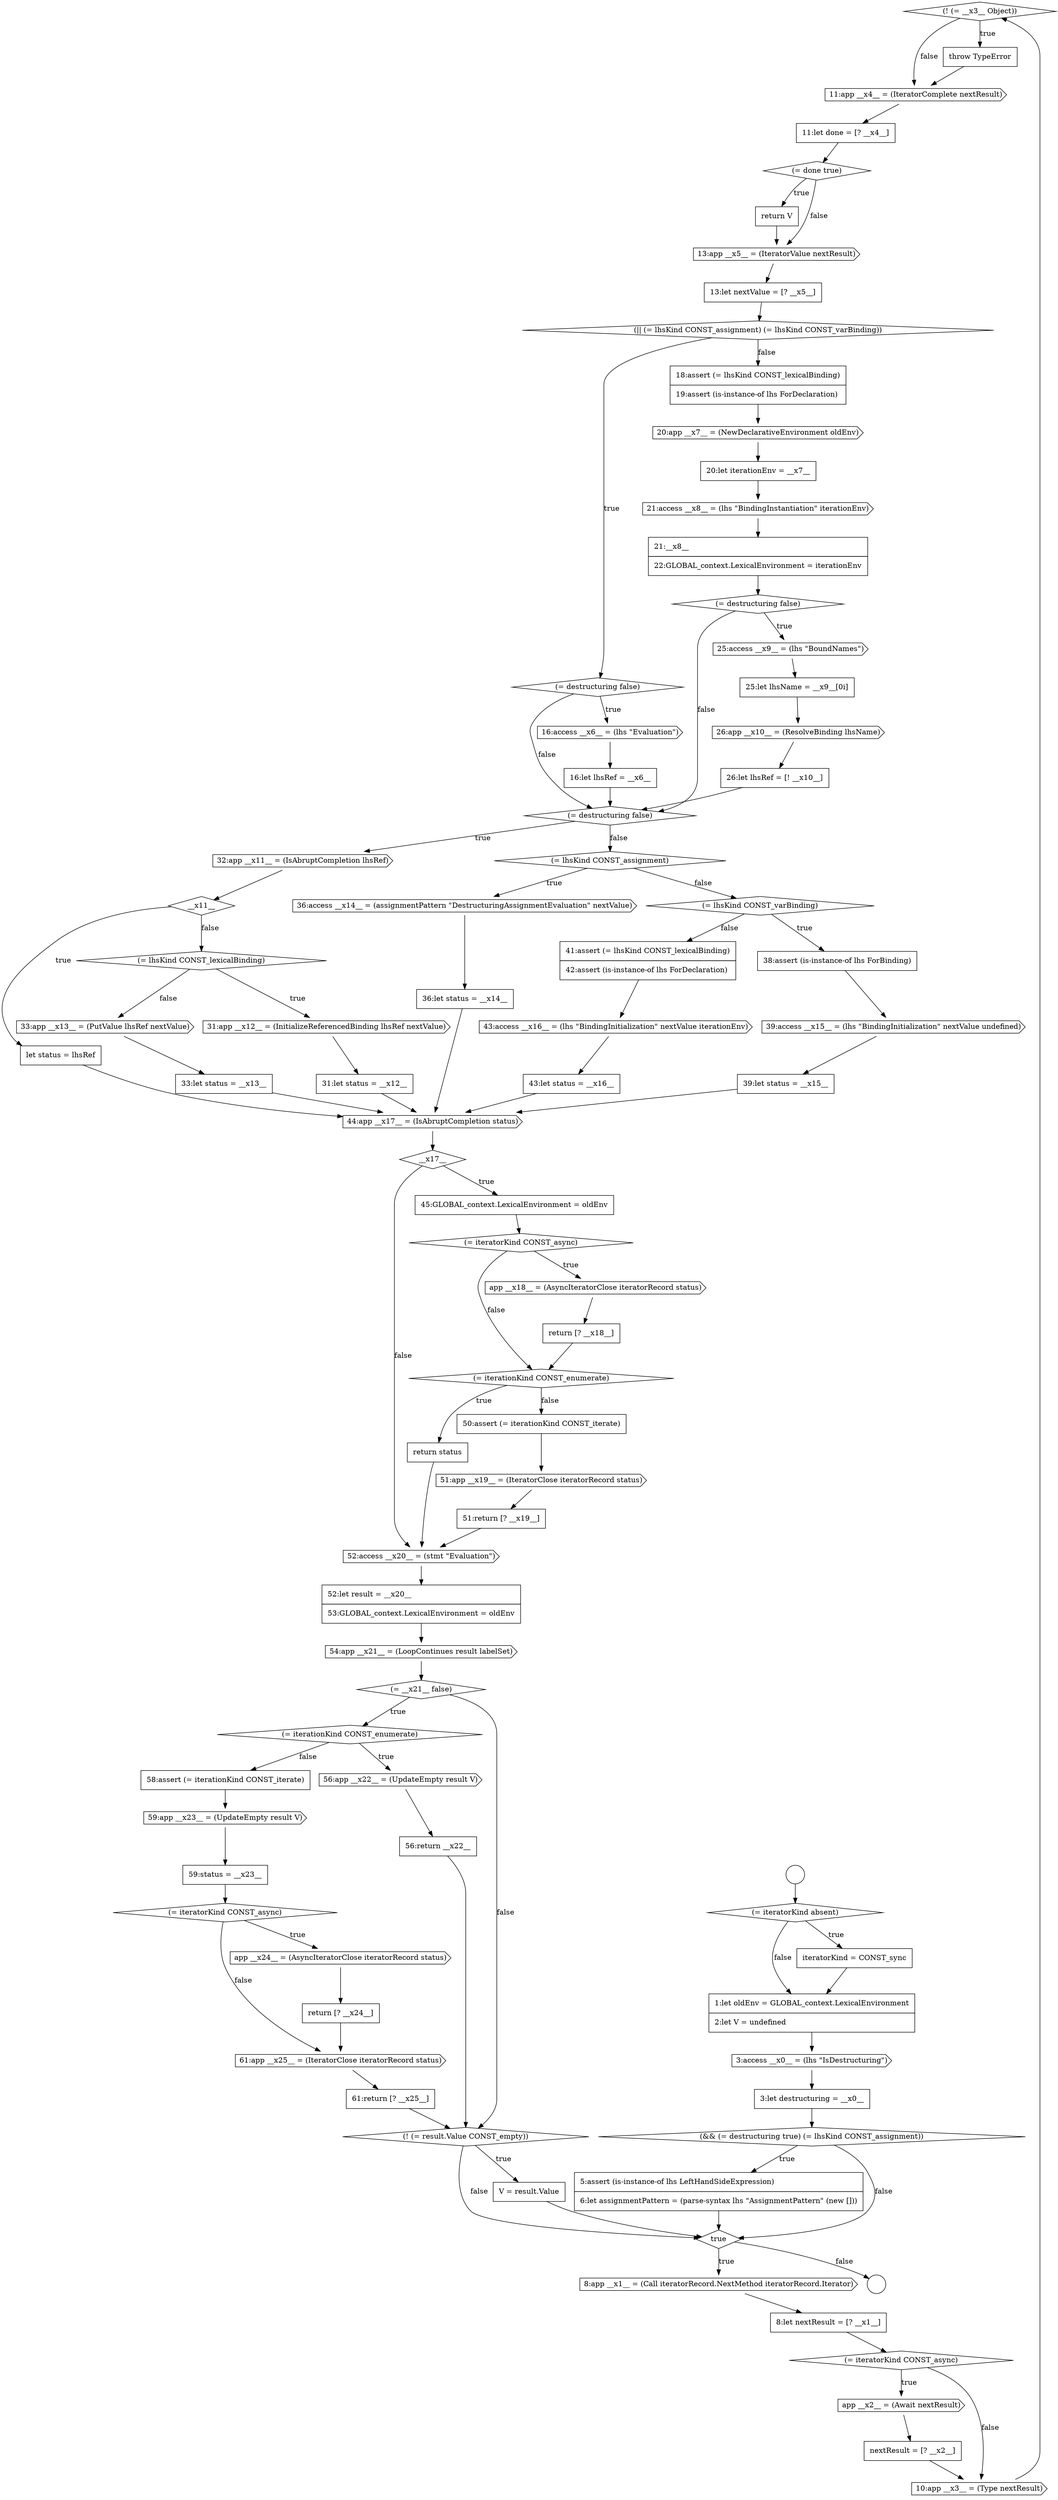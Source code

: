 digraph {
  node7761 [shape=diamond, label=<<font color="black">(! (= __x3__ Object))</font>> color="black" fillcolor="white" style=filled]
  node7805 [shape=diamond, label=<<font color="black">(= iteratorKind CONST_async)</font>> color="black" fillcolor="white" style=filled]
  node7766 [shape=none, margin=0, label=<<font color="black">
    <table border="0" cellborder="1" cellspacing="0" cellpadding="10">
      <tr><td align="left">return V</td></tr>
    </table>
  </font>> color="black" fillcolor="white" style=filled]
  node7798 [shape=none, margin=0, label=<<font color="black">
    <table border="0" cellborder="1" cellspacing="0" cellpadding="10">
      <tr><td align="left">39:let status = __x15__</td></tr>
    </table>
  </font>> color="black" fillcolor="white" style=filled]
  node7781 [shape=cds, label=<<font color="black">26:app __x10__ = (ResolveBinding lhsName)</font>> color="black" fillcolor="white" style=filled]
  node7813 [shape=cds, label=<<font color="black">52:access __x20__ = (stmt &quot;Evaluation&quot;)</font>> color="black" fillcolor="white" style=filled]
  node7793 [shape=cds, label=<<font color="black">36:access __x14__ = (assignmentPattern &quot;DestructuringAssignmentEvaluation&quot; nextValue)</font>> color="black" fillcolor="white" style=filled]
  node7824 [shape=cds, label=<<font color="black">app __x24__ = (AsyncIteratorClose iteratorRecord status)</font>> color="black" fillcolor="white" style=filled]
  node7748 [shape=none, margin=0, label=<<font color="black">
    <table border="0" cellborder="1" cellspacing="0" cellpadding="10">
      <tr><td align="left">iteratorKind = CONST_sync</td></tr>
    </table>
  </font>> color="black" fillcolor="white" style=filled]
  node7790 [shape=cds, label=<<font color="black">33:app __x13__ = (PutValue lhsRef nextValue)</font>> color="black" fillcolor="white" style=filled]
  node7825 [shape=none, margin=0, label=<<font color="black">
    <table border="0" cellborder="1" cellspacing="0" cellpadding="10">
      <tr><td align="left">return [? __x24__]</td></tr>
    </table>
  </font>> color="black" fillcolor="white" style=filled]
  node7822 [shape=none, margin=0, label=<<font color="black">
    <table border="0" cellborder="1" cellspacing="0" cellpadding="10">
      <tr><td align="left">59:status = __x23__</td></tr>
    </table>
  </font>> color="black" fillcolor="white" style=filled]
  node7771 [shape=cds, label=<<font color="black">16:access __x6__ = (lhs &quot;Evaluation&quot;)</font>> color="black" fillcolor="white" style=filled]
  node7754 [shape=diamond, label=<<font color="black">true</font>> color="black" fillcolor="white" style=filled]
  node7803 [shape=diamond, label=<<font color="black">__x17__</font>> color="black" fillcolor="white" style=filled]
  node7818 [shape=cds, label=<<font color="black">56:app __x22__ = (UpdateEmpty result V)</font>> color="black" fillcolor="white" style=filled]
  node7775 [shape=none, margin=0, label=<<font color="black">
    <table border="0" cellborder="1" cellspacing="0" cellpadding="10">
      <tr><td align="left">20:let iterationEnv = __x7__</td></tr>
    </table>
  </font>> color="black" fillcolor="white" style=filled]
  node7792 [shape=diamond, label=<<font color="black">(= lhsKind CONST_assignment)</font>> color="black" fillcolor="white" style=filled]
  node7786 [shape=none, margin=0, label=<<font color="black">
    <table border="0" cellborder="1" cellspacing="0" cellpadding="10">
      <tr><td align="left">let status = lhsRef</td></tr>
    </table>
  </font>> color="black" fillcolor="white" style=filled]
  node7807 [shape=none, margin=0, label=<<font color="black">
    <table border="0" cellborder="1" cellspacing="0" cellpadding="10">
      <tr><td align="left">return [? __x18__]</td></tr>
    </table>
  </font>> color="black" fillcolor="white" style=filled]
  node7760 [shape=cds, label=<<font color="black">10:app __x3__ = (Type nextResult)</font>> color="black" fillcolor="white" style=filled]
  node7758 [shape=cds, label=<<font color="black">app __x2__ = (Await nextResult)</font>> color="black" fillcolor="white" style=filled]
  node7782 [shape=none, margin=0, label=<<font color="black">
    <table border="0" cellborder="1" cellspacing="0" cellpadding="10">
      <tr><td align="left">26:let lhsRef = [! __x10__]</td></tr>
    </table>
  </font>> color="black" fillcolor="white" style=filled]
  node7745 [shape=circle label=" " color="black" fillcolor="white" style=filled]
  node7814 [shape=none, margin=0, label=<<font color="black">
    <table border="0" cellborder="1" cellspacing="0" cellpadding="10">
      <tr><td align="left">52:let result = __x20__</td></tr>
      <tr><td align="left">53:GLOBAL_context.LexicalEnvironment = oldEnv</td></tr>
    </table>
  </font>> color="black" fillcolor="white" style=filled]
  node7827 [shape=none, margin=0, label=<<font color="black">
    <table border="0" cellborder="1" cellspacing="0" cellpadding="10">
      <tr><td align="left">61:return [? __x25__]</td></tr>
    </table>
  </font>> color="black" fillcolor="white" style=filled]
  node7757 [shape=diamond, label=<<font color="black">(= iteratorKind CONST_async)</font>> color="black" fillcolor="white" style=filled]
  node7762 [shape=none, margin=0, label=<<font color="black">
    <table border="0" cellborder="1" cellspacing="0" cellpadding="10">
      <tr><td align="left">throw TypeError</td></tr>
    </table>
  </font>> color="black" fillcolor="white" style=filled]
  node7794 [shape=none, margin=0, label=<<font color="black">
    <table border="0" cellborder="1" cellspacing="0" cellpadding="10">
      <tr><td align="left">36:let status = __x14__</td></tr>
    </table>
  </font>> color="black" fillcolor="white" style=filled]
  node7767 [shape=cds, label=<<font color="black">13:app __x5__ = (IteratorValue nextResult)</font>> color="black" fillcolor="white" style=filled]
  node7750 [shape=cds, label=<<font color="black">3:access __x0__ = (lhs &quot;IsDestructuring&quot;)</font>> color="black" fillcolor="white" style=filled]
  node7799 [shape=none, margin=0, label=<<font color="black">
    <table border="0" cellborder="1" cellspacing="0" cellpadding="10">
      <tr><td align="left">41:assert (= lhsKind CONST_lexicalBinding)</td></tr>
      <tr><td align="left">42:assert (is-instance-of lhs ForDeclaration)</td></tr>
    </table>
  </font>> color="black" fillcolor="white" style=filled]
  node7777 [shape=none, margin=0, label=<<font color="black">
    <table border="0" cellborder="1" cellspacing="0" cellpadding="10">
      <tr><td align="left">21:__x8__</td></tr>
      <tr><td align="left">22:GLOBAL_context.LexicalEnvironment = iterationEnv</td></tr>
    </table>
  </font>> color="black" fillcolor="white" style=filled]
  node7809 [shape=none, margin=0, label=<<font color="black">
    <table border="0" cellborder="1" cellspacing="0" cellpadding="10">
      <tr><td align="left">return status</td></tr>
    </table>
  </font>> color="black" fillcolor="white" style=filled]
  node7774 [shape=cds, label=<<font color="black">20:app __x7__ = (NewDeclarativeEnvironment oldEnv)</font>> color="black" fillcolor="white" style=filled]
  node7806 [shape=cds, label=<<font color="black">app __x18__ = (AsyncIteratorClose iteratorRecord status)</font>> color="black" fillcolor="white" style=filled]
  node7821 [shape=cds, label=<<font color="black">59:app __x23__ = (UpdateEmpty result V)</font>> color="black" fillcolor="white" style=filled]
  node7749 [shape=none, margin=0, label=<<font color="black">
    <table border="0" cellborder="1" cellspacing="0" cellpadding="10">
      <tr><td align="left">1:let oldEnv = GLOBAL_context.LexicalEnvironment</td></tr>
      <tr><td align="left">2:let V = undefined</td></tr>
    </table>
  </font>> color="black" fillcolor="white" style=filled]
  node7789 [shape=none, margin=0, label=<<font color="black">
    <table border="0" cellborder="1" cellspacing="0" cellpadding="10">
      <tr><td align="left">31:let status = __x12__</td></tr>
    </table>
  </font>> color="black" fillcolor="white" style=filled]
  node7826 [shape=cds, label=<<font color="black">61:app __x25__ = (IteratorClose iteratorRecord status)</font>> color="black" fillcolor="white" style=filled]
  node7770 [shape=diamond, label=<<font color="black">(= destructuring false)</font>> color="black" fillcolor="white" style=filled]
  node7802 [shape=cds, label=<<font color="black">44:app __x17__ = (IsAbruptCompletion status)</font>> color="black" fillcolor="white" style=filled]
  node7817 [shape=diamond, label=<<font color="black">(= iterationKind CONST_enumerate)</font>> color="black" fillcolor="white" style=filled]
  node7753 [shape=none, margin=0, label=<<font color="black">
    <table border="0" cellborder="1" cellspacing="0" cellpadding="10">
      <tr><td align="left">5:assert (is-instance-of lhs LeftHandSideExpression)</td></tr>
      <tr><td align="left">6:let assignmentPattern = (parse-syntax lhs &quot;AssignmentPattern&quot; (new []))</td></tr>
    </table>
  </font>> color="black" fillcolor="white" style=filled]
  node7785 [shape=diamond, label=<<font color="black">__x11__</font>> color="black" fillcolor="white" style=filled]
  node7751 [shape=none, margin=0, label=<<font color="black">
    <table border="0" cellborder="1" cellspacing="0" cellpadding="10">
      <tr><td align="left">3:let destructuring = __x0__</td></tr>
    </table>
  </font>> color="black" fillcolor="white" style=filled]
  node7815 [shape=cds, label=<<font color="black">54:app __x21__ = (LoopContinues result labelSet)</font>> color="black" fillcolor="white" style=filled]
  node7763 [shape=cds, label=<<font color="black">11:app __x4__ = (IteratorComplete nextResult)</font>> color="black" fillcolor="white" style=filled]
  node7828 [shape=diamond, label=<<font color="black">(! (= result.Value CONST_empty))</font>> color="black" fillcolor="white" style=filled]
  node7795 [shape=diamond, label=<<font color="black">(= lhsKind CONST_varBinding)</font>> color="black" fillcolor="white" style=filled]
  node7800 [shape=cds, label=<<font color="black">43:access __x16__ = (lhs &quot;BindingInitialization&quot; nextValue iterationEnv)</font>> color="black" fillcolor="white" style=filled]
  node7746 [shape=circle label=" " color="black" fillcolor="white" style=filled]
  node7783 [shape=diamond, label=<<font color="black">(= destructuring false)</font>> color="black" fillcolor="white" style=filled]
  node7810 [shape=none, margin=0, label=<<font color="black">
    <table border="0" cellborder="1" cellspacing="0" cellpadding="10">
      <tr><td align="left">50:assert (= iterationKind CONST_iterate)</td></tr>
    </table>
  </font>> color="black" fillcolor="white" style=filled]
  node7768 [shape=none, margin=0, label=<<font color="black">
    <table border="0" cellborder="1" cellspacing="0" cellpadding="10">
      <tr><td align="left">13:let nextValue = [? __x5__]</td></tr>
    </table>
  </font>> color="black" fillcolor="white" style=filled]
  node7820 [shape=none, margin=0, label=<<font color="black">
    <table border="0" cellborder="1" cellspacing="0" cellpadding="10">
      <tr><td align="left">58:assert (= iterationKind CONST_iterate)</td></tr>
    </table>
  </font>> color="black" fillcolor="white" style=filled]
  node7778 [shape=diamond, label=<<font color="black">(= destructuring false)</font>> color="black" fillcolor="white" style=filled]
  node7788 [shape=cds, label=<<font color="black">31:app __x12__ = (InitializeReferencedBinding lhsRef nextValue)</font>> color="black" fillcolor="white" style=filled]
  node7773 [shape=none, margin=0, label=<<font color="black">
    <table border="0" cellborder="1" cellspacing="0" cellpadding="10">
      <tr><td align="left">18:assert (= lhsKind CONST_lexicalBinding)</td></tr>
      <tr><td align="left">19:assert (is-instance-of lhs ForDeclaration)</td></tr>
    </table>
  </font>> color="black" fillcolor="white" style=filled]
  node7801 [shape=none, margin=0, label=<<font color="black">
    <table border="0" cellborder="1" cellspacing="0" cellpadding="10">
      <tr><td align="left">43:let status = __x16__</td></tr>
    </table>
  </font>> color="black" fillcolor="white" style=filled]
  node7756 [shape=none, margin=0, label=<<font color="black">
    <table border="0" cellborder="1" cellspacing="0" cellpadding="10">
      <tr><td align="left">8:let nextResult = [? __x1__]</td></tr>
    </table>
  </font>> color="black" fillcolor="white" style=filled]
  node7811 [shape=cds, label=<<font color="black">51:app __x19__ = (IteratorClose iteratorRecord status)</font>> color="black" fillcolor="white" style=filled]
  node7796 [shape=none, margin=0, label=<<font color="black">
    <table border="0" cellborder="1" cellspacing="0" cellpadding="10">
      <tr><td align="left">38:assert (is-instance-of lhs ForBinding)</td></tr>
    </table>
  </font>> color="black" fillcolor="white" style=filled]
  node7769 [shape=diamond, label=<<font color="black">(|| (= lhsKind CONST_assignment) (= lhsKind CONST_varBinding))</font>> color="black" fillcolor="white" style=filled]
  node7752 [shape=diamond, label=<<font color="black">(&amp;&amp; (= destructuring true) (= lhsKind CONST_assignment))</font>> color="black" fillcolor="white" style=filled]
  node7779 [shape=cds, label=<<font color="black">25:access __x9__ = (lhs &quot;BoundNames&quot;)</font>> color="black" fillcolor="white" style=filled]
  node7797 [shape=cds, label=<<font color="black">39:access __x15__ = (lhs &quot;BindingInitialization&quot; nextValue undefined)</font>> color="black" fillcolor="white" style=filled]
  node7784 [shape=cds, label=<<font color="black">32:app __x11__ = (IsAbruptCompletion lhsRef)</font>> color="black" fillcolor="white" style=filled]
  node7764 [shape=none, margin=0, label=<<font color="black">
    <table border="0" cellborder="1" cellspacing="0" cellpadding="10">
      <tr><td align="left">11:let done = [? __x4__]</td></tr>
    </table>
  </font>> color="black" fillcolor="white" style=filled]
  node7816 [shape=diamond, label=<<font color="black">(= __x21__ false)</font>> color="black" fillcolor="white" style=filled]
  node7765 [shape=diamond, label=<<font color="black">(= done true)</font>> color="black" fillcolor="white" style=filled]
  node7747 [shape=diamond, label=<<font color="black">(= iteratorKind absent)</font>> color="black" fillcolor="white" style=filled]
  node7804 [shape=none, margin=0, label=<<font color="black">
    <table border="0" cellborder="1" cellspacing="0" cellpadding="10">
      <tr><td align="left">45:GLOBAL_context.LexicalEnvironment = oldEnv</td></tr>
    </table>
  </font>> color="black" fillcolor="white" style=filled]
  node7759 [shape=none, margin=0, label=<<font color="black">
    <table border="0" cellborder="1" cellspacing="0" cellpadding="10">
      <tr><td align="left">nextResult = [? __x2__]</td></tr>
    </table>
  </font>> color="black" fillcolor="white" style=filled]
  node7787 [shape=diamond, label=<<font color="black">(= lhsKind CONST_lexicalBinding)</font>> color="black" fillcolor="white" style=filled]
  node7772 [shape=none, margin=0, label=<<font color="black">
    <table border="0" cellborder="1" cellspacing="0" cellpadding="10">
      <tr><td align="left">16:let lhsRef = __x6__</td></tr>
    </table>
  </font>> color="black" fillcolor="white" style=filled]
  node7808 [shape=diamond, label=<<font color="black">(= iterationKind CONST_enumerate)</font>> color="black" fillcolor="white" style=filled]
  node7819 [shape=none, margin=0, label=<<font color="black">
    <table border="0" cellborder="1" cellspacing="0" cellpadding="10">
      <tr><td align="left">56:return __x22__</td></tr>
    </table>
  </font>> color="black" fillcolor="white" style=filled]
  node7829 [shape=none, margin=0, label=<<font color="black">
    <table border="0" cellborder="1" cellspacing="0" cellpadding="10">
      <tr><td align="left">V = result.Value</td></tr>
    </table>
  </font>> color="black" fillcolor="white" style=filled]
  node7755 [shape=cds, label=<<font color="black">8:app __x1__ = (Call iteratorRecord.NextMethod iteratorRecord.Iterator)</font>> color="black" fillcolor="white" style=filled]
  node7780 [shape=none, margin=0, label=<<font color="black">
    <table border="0" cellborder="1" cellspacing="0" cellpadding="10">
      <tr><td align="left">25:let lhsName = __x9__[0i]</td></tr>
    </table>
  </font>> color="black" fillcolor="white" style=filled]
  node7791 [shape=none, margin=0, label=<<font color="black">
    <table border="0" cellborder="1" cellspacing="0" cellpadding="10">
      <tr><td align="left">33:let status = __x13__</td></tr>
    </table>
  </font>> color="black" fillcolor="white" style=filled]
  node7776 [shape=cds, label=<<font color="black">21:access __x8__ = (lhs &quot;BindingInstantiation&quot; iterationEnv)</font>> color="black" fillcolor="white" style=filled]
  node7812 [shape=none, margin=0, label=<<font color="black">
    <table border="0" cellborder="1" cellspacing="0" cellpadding="10">
      <tr><td align="left">51:return [? __x19__]</td></tr>
    </table>
  </font>> color="black" fillcolor="white" style=filled]
  node7823 [shape=diamond, label=<<font color="black">(= iteratorKind CONST_async)</font>> color="black" fillcolor="white" style=filled]
  node7798 -> node7802 [ color="black"]
  node7810 -> node7811 [ color="black"]
  node7758 -> node7759 [ color="black"]
  node7768 -> node7769 [ color="black"]
  node7769 -> node7770 [label=<<font color="black">true</font>> color="black"]
  node7769 -> node7773 [label=<<font color="black">false</font>> color="black"]
  node7819 -> node7828 [ color="black"]
  node7782 -> node7783 [ color="black"]
  node7772 -> node7783 [ color="black"]
  node7756 -> node7757 [ color="black"]
  node7788 -> node7789 [ color="black"]
  node7787 -> node7788 [label=<<font color="black">true</font>> color="black"]
  node7787 -> node7790 [label=<<font color="black">false</font>> color="black"]
  node7752 -> node7753 [label=<<font color="black">true</font>> color="black"]
  node7752 -> node7754 [label=<<font color="black">false</font>> color="black"]
  node7820 -> node7821 [ color="black"]
  node7750 -> node7751 [ color="black"]
  node7796 -> node7797 [ color="black"]
  node7806 -> node7807 [ color="black"]
  node7754 -> node7755 [label=<<font color="black">true</font>> color="black"]
  node7754 -> node7746 [label=<<font color="black">false</font>> color="black"]
  node7800 -> node7801 [ color="black"]
  node7815 -> node7816 [ color="black"]
  node7749 -> node7750 [ color="black"]
  node7762 -> node7763 [ color="black"]
  node7823 -> node7824 [label=<<font color="black">true</font>> color="black"]
  node7823 -> node7826 [label=<<font color="black">false</font>> color="black"]
  node7778 -> node7779 [label=<<font color="black">true</font>> color="black"]
  node7778 -> node7783 [label=<<font color="black">false</font>> color="black"]
  node7795 -> node7796 [label=<<font color="black">true</font>> color="black"]
  node7795 -> node7799 [label=<<font color="black">false</font>> color="black"]
  node7771 -> node7772 [ color="black"]
  node7760 -> node7761 [ color="black"]
  node7829 -> node7754 [ color="black"]
  node7777 -> node7778 [ color="black"]
  node7789 -> node7802 [ color="black"]
  node7811 -> node7812 [ color="black"]
  node7790 -> node7791 [ color="black"]
  node7809 -> node7813 [ color="black"]
  node7822 -> node7823 [ color="black"]
  node7784 -> node7785 [ color="black"]
  node7803 -> node7804 [label=<<font color="black">true</font>> color="black"]
  node7803 -> node7813 [label=<<font color="black">false</font>> color="black"]
  node7757 -> node7758 [label=<<font color="black">true</font>> color="black"]
  node7757 -> node7760 [label=<<font color="black">false</font>> color="black"]
  node7761 -> node7762 [label=<<font color="black">true</font>> color="black"]
  node7761 -> node7763 [label=<<font color="black">false</font>> color="black"]
  node7812 -> node7813 [ color="black"]
  node7763 -> node7764 [ color="black"]
  node7767 -> node7768 [ color="black"]
  node7773 -> node7774 [ color="black"]
  node7813 -> node7814 [ color="black"]
  node7792 -> node7793 [label=<<font color="black">true</font>> color="black"]
  node7792 -> node7795 [label=<<font color="black">false</font>> color="black"]
  node7783 -> node7784 [label=<<font color="black">true</font>> color="black"]
  node7783 -> node7792 [label=<<font color="black">false</font>> color="black"]
  node7786 -> node7802 [ color="black"]
  node7770 -> node7771 [label=<<font color="black">true</font>> color="black"]
  node7770 -> node7783 [label=<<font color="black">false</font>> color="black"]
  node7781 -> node7782 [ color="black"]
  node7817 -> node7818 [label=<<font color="black">true</font>> color="black"]
  node7817 -> node7820 [label=<<font color="black">false</font>> color="black"]
  node7748 -> node7749 [ color="black"]
  node7821 -> node7822 [ color="black"]
  node7774 -> node7775 [ color="black"]
  node7804 -> node7805 [ color="black"]
  node7818 -> node7819 [ color="black"]
  node7802 -> node7803 [ color="black"]
  node7779 -> node7780 [ color="black"]
  node7825 -> node7826 [ color="black"]
  node7797 -> node7798 [ color="black"]
  node7755 -> node7756 [ color="black"]
  node7827 -> node7828 [ color="black"]
  node7799 -> node7800 [ color="black"]
  node7775 -> node7776 [ color="black"]
  node7816 -> node7817 [label=<<font color="black">true</font>> color="black"]
  node7816 -> node7828 [label=<<font color="black">false</font>> color="black"]
  node7765 -> node7766 [label=<<font color="black">true</font>> color="black"]
  node7765 -> node7767 [label=<<font color="black">false</font>> color="black"]
  node7766 -> node7767 [ color="black"]
  node7824 -> node7825 [ color="black"]
  node7793 -> node7794 [ color="black"]
  node7747 -> node7748 [label=<<font color="black">true</font>> color="black"]
  node7747 -> node7749 [label=<<font color="black">false</font>> color="black"]
  node7785 -> node7786 [label=<<font color="black">true</font>> color="black"]
  node7785 -> node7787 [label=<<font color="black">false</font>> color="black"]
  node7776 -> node7777 [ color="black"]
  node7759 -> node7760 [ color="black"]
  node7780 -> node7781 [ color="black"]
  node7814 -> node7815 [ color="black"]
  node7794 -> node7802 [ color="black"]
  node7805 -> node7806 [label=<<font color="black">true</font>> color="black"]
  node7805 -> node7808 [label=<<font color="black">false</font>> color="black"]
  node7753 -> node7754 [ color="black"]
  node7828 -> node7829 [label=<<font color="black">true</font>> color="black"]
  node7828 -> node7754 [label=<<font color="black">false</font>> color="black"]
  node7791 -> node7802 [ color="black"]
  node7801 -> node7802 [ color="black"]
  node7751 -> node7752 [ color="black"]
  node7807 -> node7808 [ color="black"]
  node7745 -> node7747 [ color="black"]
  node7826 -> node7827 [ color="black"]
  node7808 -> node7809 [label=<<font color="black">true</font>> color="black"]
  node7808 -> node7810 [label=<<font color="black">false</font>> color="black"]
  node7764 -> node7765 [ color="black"]
}
